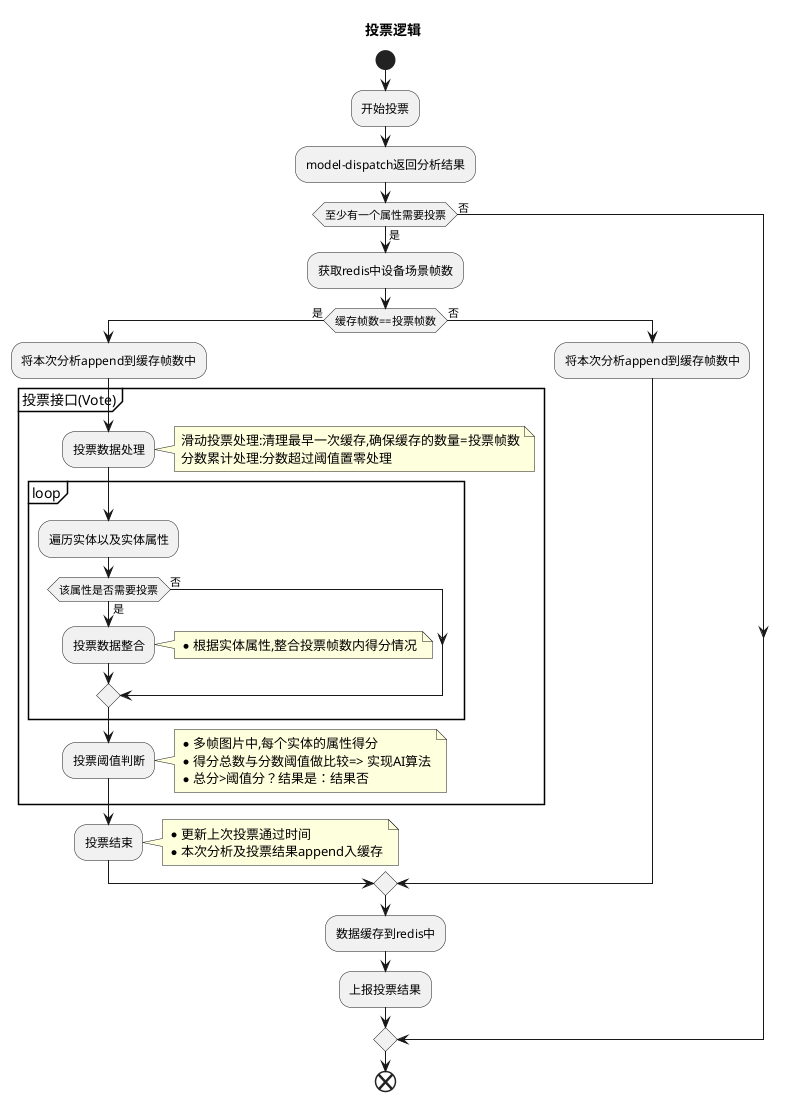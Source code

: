 @startuml
title 投票逻辑

start
    :开始投票;
    :model-dispatch返回分析结果;
    if (至少有一个属性需要投票) then(否)

    else(是)
        :获取redis中设备场景帧数;
        if (缓存帧数==投票帧数) then (是)
            :将本次分析append到缓存帧数中;
            partition 投票接口(Vote) {
                :投票数据处理;
                note right
                  滑动投票处理:清理最早一次缓存,确保缓存的数量=投票帧数
                  分数累计处理:分数超过阈值置零处理
                end note
                partition loop {
                    :遍历实体以及实体属性;
                    if (该属性是否需要投票) then(否)
                    else(是)
                        :投票数据整合;
                        note right
                        * 根据实体属性,整合投票帧数内得分情况
                        end note
                    endif
                }
                :投票阈值判断;
                note right
                * 多帧图片中,每个实体的属性得分
                * 得分总数与分数阈值做比较=> 实现AI算法
                * 总分>阈值分？结果是：结果否
                end note
            }

            :投票结束;
            note right
              * 更新上次投票通过时间
              * 本次分析及投票结果append入缓存
            end note
        else (否)
            :将本次分析append到缓存帧数中;
        endif

        :数据缓存到redis中;
        :上报投票结果;
    endif
end
@enduml